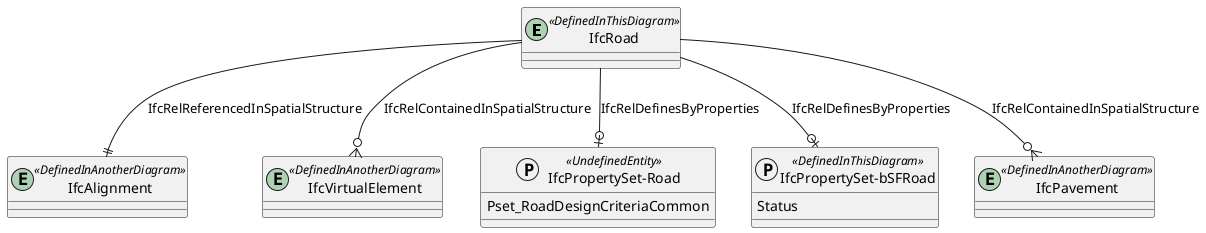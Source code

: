 @startuml 

entity IfcRoad <<DefinedInThisDiagram>>

entity IfcAlignment <<DefinedInAnotherDiagram>>

entity IfcVirtualElement <<DefinedInAnotherDiagram>>

protocol "IfcPropertySet-Road" <<UndefinedEntity>>
{
  Pset_RoadDesignCriteriaCommon
}

protocol "IfcPropertySet-bSFRoad" <<DefinedInThisDiagram>>
{
  Status
}

entity IfcPavement <<DefinedInAnotherDiagram>>

IfcRoad --o{ IfcPavement : IfcRelContainedInSpatialStructure
IfcRoad --o{ IfcVirtualElement : IfcRelContainedInSpatialStructure

IfcRoad --o| "IfcPropertySet-Road" : IfcRelDefinesByProperties

IfcRoad --o| "IfcPropertySet-bSFRoad" : IfcRelDefinesByProperties

IfcRoad--||IfcAlignment : IfcRelReferencedInSpatialStructure

@enduml
